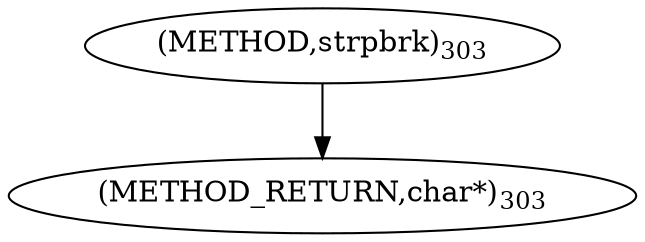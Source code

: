 digraph "strpbrk" {  
"98874" [label = <(METHOD,strpbrk)<SUB>303</SUB>> ]
"98877" [label = <(METHOD_RETURN,char*)<SUB>303</SUB>> ]
  "98874" -> "98877" 
}
